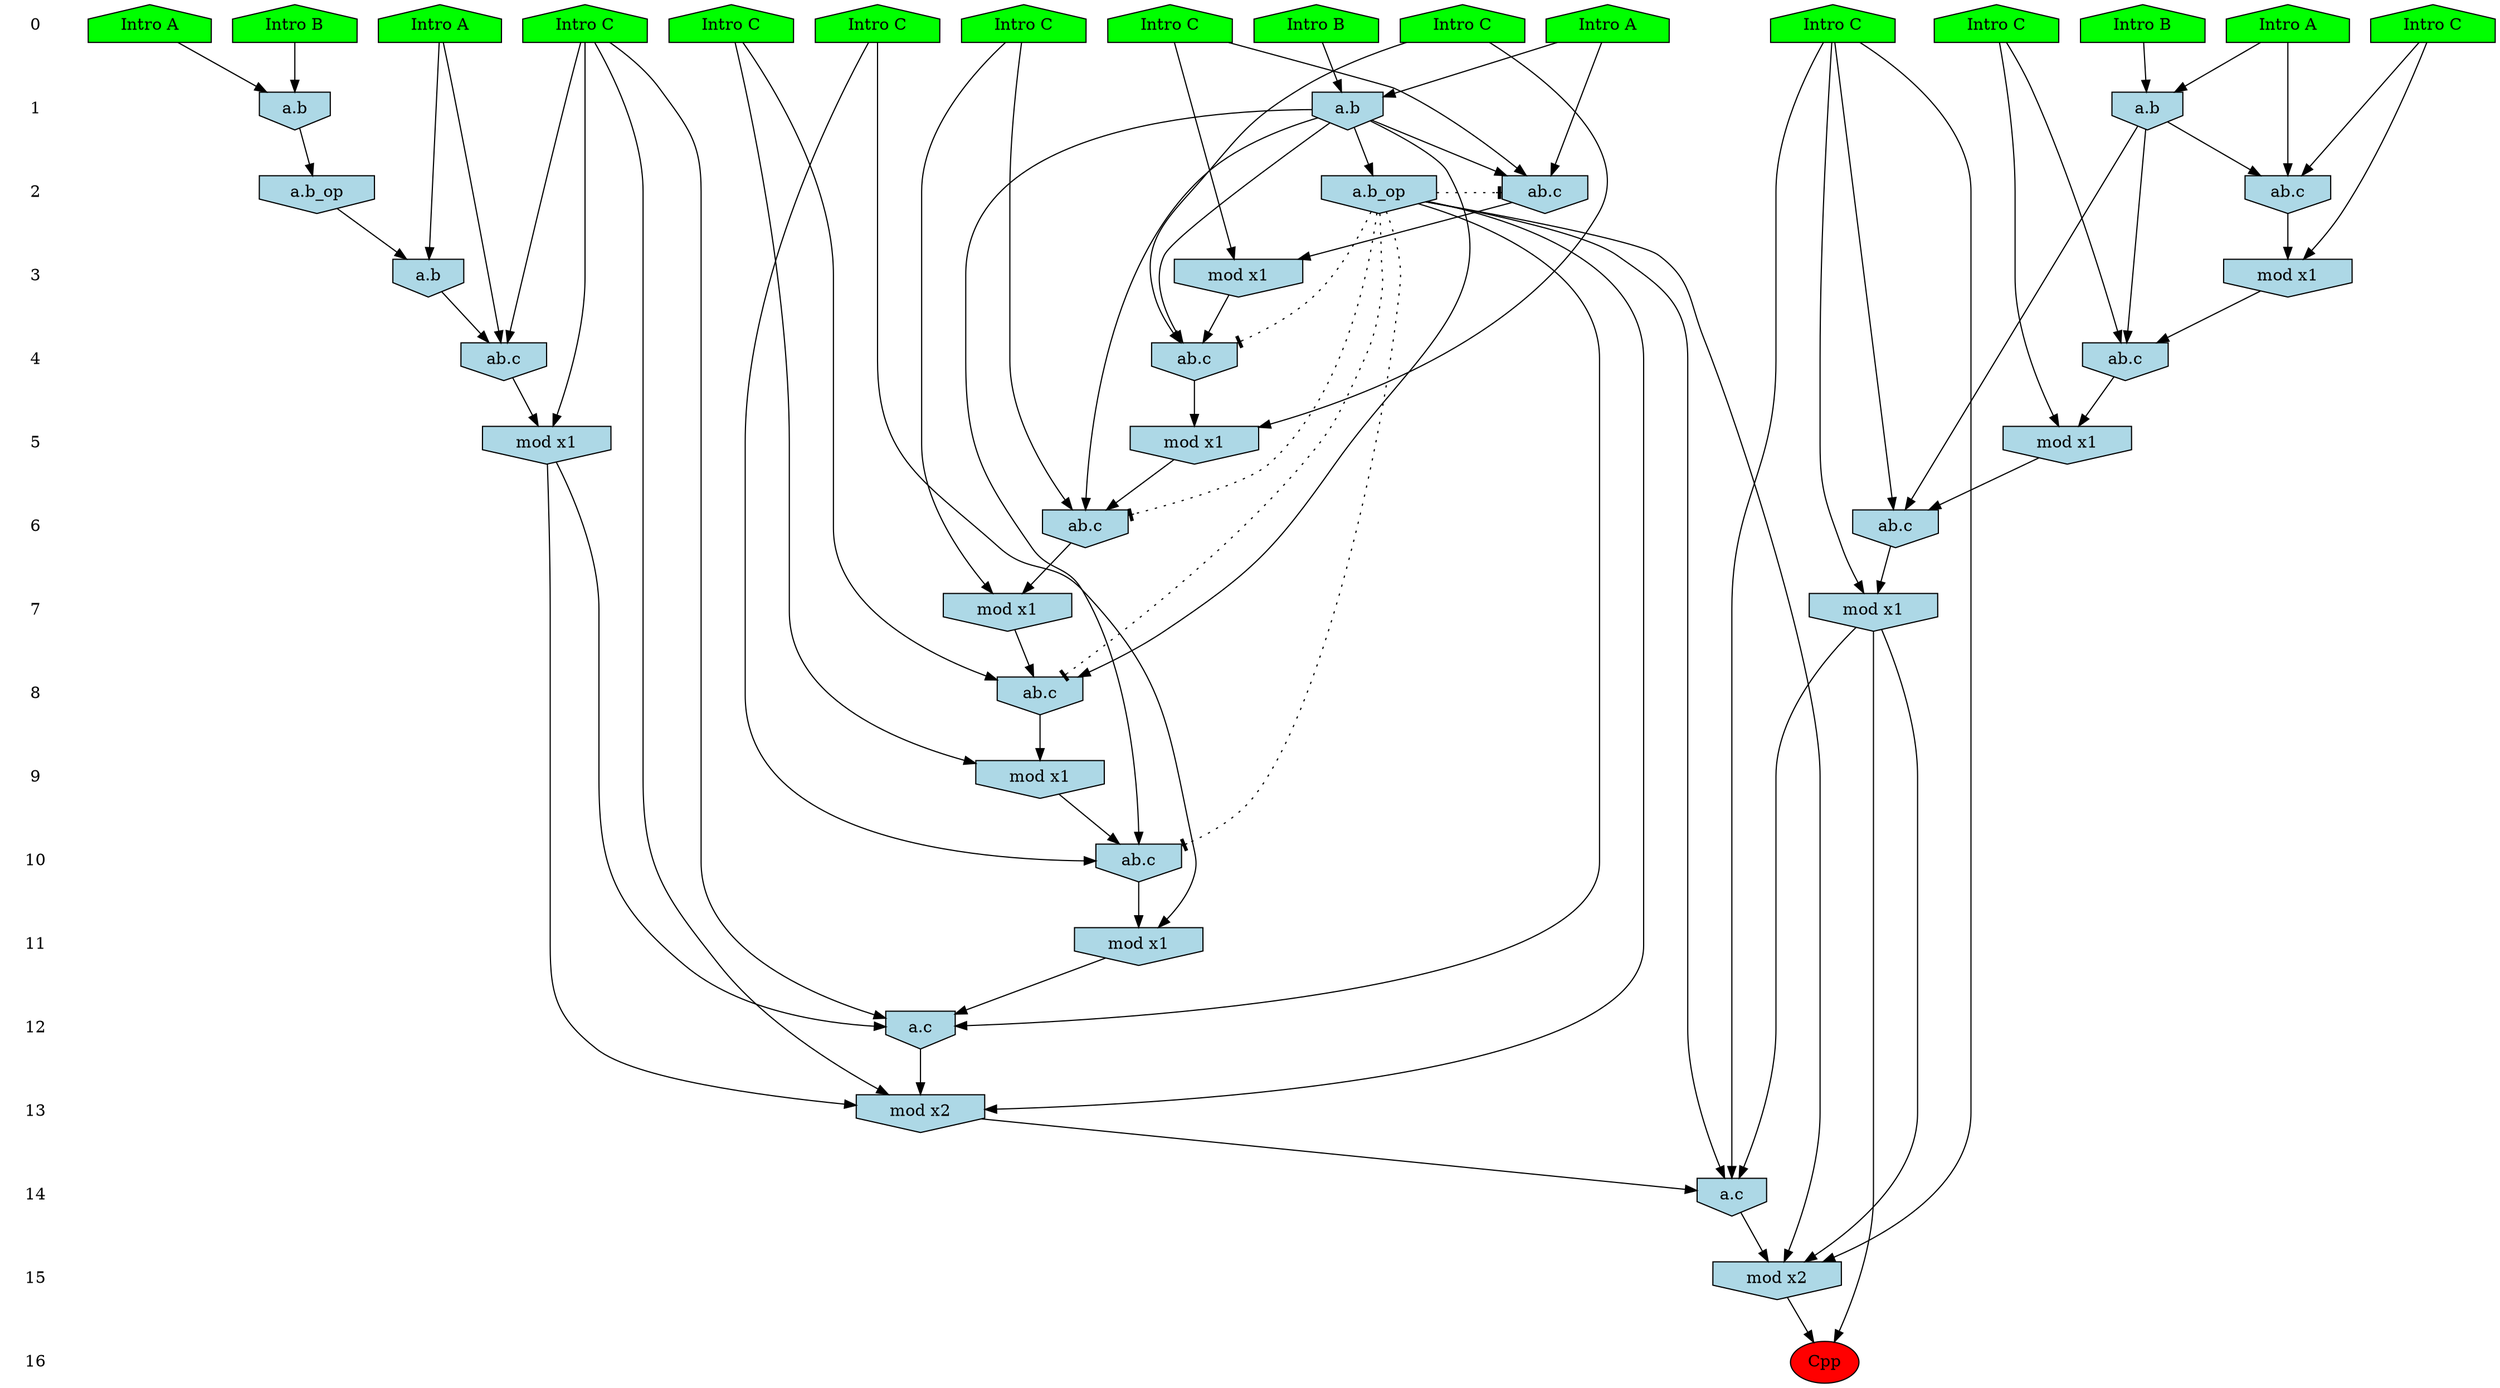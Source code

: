 /* Compression of 1 causal flows obtained in average at 1.828791E+01 t.u */
/* Compressed causal flows were: [3276] */
digraph G{
 ranksep=.5 ; 
{ rank = same ; "0" [shape=plaintext] ; node_1 [label ="Intro B", shape=house, style=filled, fillcolor=green] ;
node_2 [label ="Intro B", shape=house, style=filled, fillcolor=green] ;
node_3 [label ="Intro A", shape=house, style=filled, fillcolor=green] ;
node_4 [label ="Intro A", shape=house, style=filled, fillcolor=green] ;
node_5 [label ="Intro A", shape=house, style=filled, fillcolor=green] ;
node_6 [label ="Intro B", shape=house, style=filled, fillcolor=green] ;
node_7 [label ="Intro A", shape=house, style=filled, fillcolor=green] ;
node_8 [label ="Intro C", shape=house, style=filled, fillcolor=green] ;
node_9 [label ="Intro C", shape=house, style=filled, fillcolor=green] ;
node_10 [label ="Intro C", shape=house, style=filled, fillcolor=green] ;
node_11 [label ="Intro C", shape=house, style=filled, fillcolor=green] ;
node_12 [label ="Intro C", shape=house, style=filled, fillcolor=green] ;
node_13 [label ="Intro C", shape=house, style=filled, fillcolor=green] ;
node_14 [label ="Intro C", shape=house, style=filled, fillcolor=green] ;
node_15 [label ="Intro C", shape=house, style=filled, fillcolor=green] ;
node_16 [label ="Intro C", shape=house, style=filled, fillcolor=green] ;
}
{ rank = same ; "1" [shape=plaintext] ; node_17 [label="a.b", shape=invhouse, style=filled, fillcolor = lightblue] ;
node_18 [label="a.b", shape=invhouse, style=filled, fillcolor = lightblue] ;
node_25 [label="a.b", shape=invhouse, style=filled, fillcolor = lightblue] ;
}
{ rank = same ; "2" [shape=plaintext] ; node_19 [label="ab.c", shape=invhouse, style=filled, fillcolor = lightblue] ;
node_24 [label="a.b_op", shape=invhouse, style=filled, fillcolor = lightblue] ;
node_26 [label="ab.c", shape=invhouse, style=filled, fillcolor = lightblue] ;
node_39 [label="a.b_op", shape=invhouse, style=filled, fillcolor = lightblue] ;
}
{ rank = same ; "3" [shape=plaintext] ; node_20 [label="mod x1", shape=invhouse, style=filled, fillcolor = lightblue] ;
node_27 [label="mod x1", shape=invhouse, style=filled, fillcolor = lightblue] ;
node_33 [label="a.b", shape=invhouse, style=filled, fillcolor = lightblue] ;
}
{ rank = same ; "4" [shape=plaintext] ; node_21 [label="ab.c", shape=invhouse, style=filled, fillcolor = lightblue] ;
node_29 [label="ab.c", shape=invhouse, style=filled, fillcolor = lightblue] ;
node_34 [label="ab.c", shape=invhouse, style=filled, fillcolor = lightblue] ;
}
{ rank = same ; "5" [shape=plaintext] ; node_22 [label="mod x1", shape=invhouse, style=filled, fillcolor = lightblue] ;
node_31 [label="mod x1", shape=invhouse, style=filled, fillcolor = lightblue] ;
node_37 [label="mod x1", shape=invhouse, style=filled, fillcolor = lightblue] ;
}
{ rank = same ; "6" [shape=plaintext] ; node_23 [label="ab.c", shape=invhouse, style=filled, fillcolor = lightblue] ;
node_36 [label="ab.c", shape=invhouse, style=filled, fillcolor = lightblue] ;
}
{ rank = same ; "7" [shape=plaintext] ; node_28 [label="mod x1", shape=invhouse, style=filled, fillcolor = lightblue] ;
node_40 [label="mod x1", shape=invhouse, style=filled, fillcolor = lightblue] ;
}
{ rank = same ; "8" [shape=plaintext] ; node_30 [label="ab.c", shape=invhouse, style=filled, fillcolor = lightblue] ;
}
{ rank = same ; "9" [shape=plaintext] ; node_32 [label="mod x1", shape=invhouse, style=filled, fillcolor = lightblue] ;
}
{ rank = same ; "10" [shape=plaintext] ; node_35 [label="ab.c", shape=invhouse, style=filled, fillcolor = lightblue] ;
}
{ rank = same ; "11" [shape=plaintext] ; node_38 [label="mod x1", shape=invhouse, style=filled, fillcolor = lightblue] ;
}
{ rank = same ; "12" [shape=plaintext] ; node_41 [label="a.c", shape=invhouse, style=filled, fillcolor = lightblue] ;
}
{ rank = same ; "13" [shape=plaintext] ; node_42 [label="mod x2", shape=invhouse, style=filled, fillcolor = lightblue] ;
}
{ rank = same ; "14" [shape=plaintext] ; node_43 [label="a.c", shape=invhouse, style=filled, fillcolor = lightblue] ;
}
{ rank = same ; "15" [shape=plaintext] ; node_44 [label="mod x2", shape=invhouse, style=filled, fillcolor = lightblue] ;
}
{ rank = same ; "16" [shape=plaintext] ; node_45 [label ="Cpp", style=filled, fillcolor=red] ;
}
"0" -> "1" [style="invis"]; 
"1" -> "2" [style="invis"]; 
"2" -> "3" [style="invis"]; 
"3" -> "4" [style="invis"]; 
"4" -> "5" [style="invis"]; 
"5" -> "6" [style="invis"]; 
"6" -> "7" [style="invis"]; 
"7" -> "8" [style="invis"]; 
"8" -> "9" [style="invis"]; 
"9" -> "10" [style="invis"]; 
"10" -> "11" [style="invis"]; 
"11" -> "12" [style="invis"]; 
"12" -> "13" [style="invis"]; 
"13" -> "14" [style="invis"]; 
"14" -> "15" [style="invis"]; 
"15" -> "16" [style="invis"]; 
node_4 -> node_17
node_6 -> node_17
node_2 -> node_18
node_5 -> node_18
node_5 -> node_19
node_14 -> node_19
node_18 -> node_19
node_14 -> node_20
node_19 -> node_20
node_13 -> node_21
node_18 -> node_21
node_20 -> node_21
node_13 -> node_22
node_21 -> node_22
node_12 -> node_23
node_18 -> node_23
node_22 -> node_23
node_17 -> node_24
node_1 -> node_25
node_7 -> node_25
node_7 -> node_26
node_15 -> node_26
node_25 -> node_26
node_15 -> node_27
node_26 -> node_27
node_12 -> node_28
node_23 -> node_28
node_11 -> node_29
node_25 -> node_29
node_27 -> node_29
node_9 -> node_30
node_18 -> node_30
node_28 -> node_30
node_11 -> node_31
node_29 -> node_31
node_9 -> node_32
node_30 -> node_32
node_3 -> node_33
node_24 -> node_33
node_3 -> node_34
node_10 -> node_34
node_33 -> node_34
node_8 -> node_35
node_18 -> node_35
node_32 -> node_35
node_16 -> node_36
node_25 -> node_36
node_31 -> node_36
node_10 -> node_37
node_34 -> node_37
node_8 -> node_38
node_35 -> node_38
node_18 -> node_39
node_16 -> node_40
node_36 -> node_40
node_10 -> node_41
node_37 -> node_41
node_38 -> node_41
node_39 -> node_41
node_10 -> node_42
node_37 -> node_42
node_39 -> node_42
node_41 -> node_42
node_16 -> node_43
node_39 -> node_43
node_40 -> node_43
node_42 -> node_43
node_16 -> node_44
node_39 -> node_44
node_40 -> node_44
node_43 -> node_44
node_40 -> node_45
node_44 -> node_45
node_39 -> node_35 [style=dotted, arrowhead = tee] 
node_39 -> node_30 [style=dotted, arrowhead = tee] 
node_39 -> node_23 [style=dotted, arrowhead = tee] 
node_39 -> node_21 [style=dotted, arrowhead = tee] 
node_39 -> node_19 [style=dotted, arrowhead = tee] 
}
/*
 Dot generation time: 0.000209
*/